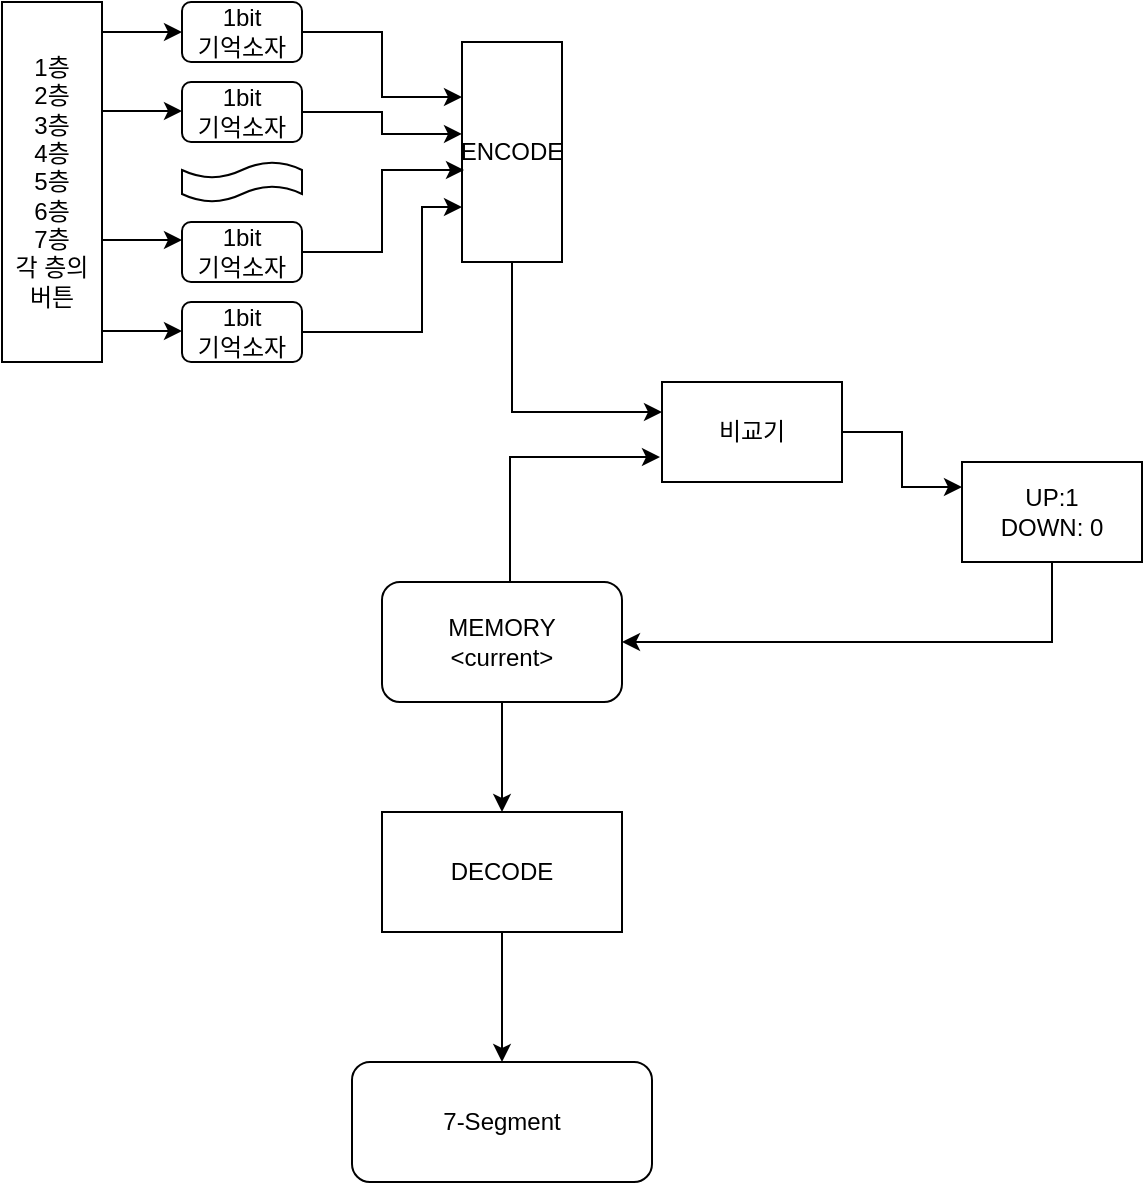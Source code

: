 <mxfile version="14.7.6" type="github">
  <diagram id="Hf4F8EhudIx9GHcKuJyu" name="Page-1">
    <mxGraphModel dx="2249" dy="762" grid="1" gridSize="10" guides="1" tooltips="1" connect="1" arrows="1" fold="1" page="1" pageScale="1" pageWidth="827" pageHeight="1169" math="0" shadow="0">
      <root>
        <mxCell id="0" />
        <mxCell id="1" parent="0" />
        <mxCell id="U3d2GX4V-Grrhq8g660X-55" style="edgeStyle=orthogonalEdgeStyle;rounded=0;orthogonalLoop=1;jettySize=auto;html=1;exitX=0.75;exitY=0;exitDx=0;exitDy=0;entryX=0;entryY=0.75;entryDx=0;entryDy=0;" edge="1" parent="1">
          <mxGeometry relative="1" as="geometry">
            <mxPoint x="123" y="310" as="sourcePoint" />
            <mxPoint x="199" y="247.5" as="targetPoint" />
            <Array as="points">
              <mxPoint x="124" y="248" />
            </Array>
          </mxGeometry>
        </mxCell>
        <mxCell id="U3d2GX4V-Grrhq8g660X-60" style="edgeStyle=orthogonalEdgeStyle;rounded=0;orthogonalLoop=1;jettySize=auto;html=1;exitX=0.5;exitY=1;exitDx=0;exitDy=0;entryX=0.5;entryY=0;entryDx=0;entryDy=0;" edge="1" parent="1" source="U3d2GX4V-Grrhq8g660X-3" target="U3d2GX4V-Grrhq8g660X-16">
          <mxGeometry relative="1" as="geometry" />
        </mxCell>
        <mxCell id="U3d2GX4V-Grrhq8g660X-3" value="MEMORY&lt;br&gt;&amp;lt;current&amp;gt;" style="rounded=1;whiteSpace=wrap;html=1;" vertex="1" parent="1">
          <mxGeometry x="60" y="310" width="120" height="60" as="geometry" />
        </mxCell>
        <mxCell id="U3d2GX4V-Grrhq8g660X-52" style="edgeStyle=orthogonalEdgeStyle;rounded=0;orthogonalLoop=1;jettySize=auto;html=1;exitX=1;exitY=0.5;exitDx=0;exitDy=0;entryX=0;entryY=0.25;entryDx=0;entryDy=0;" edge="1" parent="1" source="U3d2GX4V-Grrhq8g660X-6" target="U3d2GX4V-Grrhq8g660X-51">
          <mxGeometry relative="1" as="geometry" />
        </mxCell>
        <mxCell id="U3d2GX4V-Grrhq8g660X-6" value="비교기" style="rounded=1;whiteSpace=wrap;html=1;arcSize=0;" vertex="1" parent="1">
          <mxGeometry x="200" y="210" width="90" height="50" as="geometry" />
        </mxCell>
        <mxCell id="U3d2GX4V-Grrhq8g660X-11" value="1층&lt;br&gt;2층&lt;br&gt;3층&lt;br&gt;4층&lt;br&gt;5층&lt;br&gt;6층&lt;br&gt;7층&lt;br&gt;각 층의 버튼" style="rounded=1;whiteSpace=wrap;html=1;arcSize=0;" vertex="1" parent="1">
          <mxGeometry x="-130" y="20" width="50" height="180" as="geometry" />
        </mxCell>
        <mxCell id="U3d2GX4V-Grrhq8g660X-48" style="edgeStyle=orthogonalEdgeStyle;rounded=0;orthogonalLoop=1;jettySize=auto;html=1;exitX=0.5;exitY=1;exitDx=0;exitDy=0;" edge="1" parent="1" source="U3d2GX4V-Grrhq8g660X-13">
          <mxGeometry relative="1" as="geometry">
            <mxPoint x="200" y="225" as="targetPoint" />
            <Array as="points">
              <mxPoint x="125" y="225" />
            </Array>
          </mxGeometry>
        </mxCell>
        <mxCell id="U3d2GX4V-Grrhq8g660X-13" value="ENCODE" style="rounded=1;whiteSpace=wrap;html=1;arcSize=0;" vertex="1" parent="1">
          <mxGeometry x="100" y="40" width="50" height="110" as="geometry" />
        </mxCell>
        <mxCell id="U3d2GX4V-Grrhq8g660X-14" value="7-Segment" style="rounded=1;whiteSpace=wrap;html=1;" vertex="1" parent="1">
          <mxGeometry x="45" y="550" width="150" height="60" as="geometry" />
        </mxCell>
        <mxCell id="U3d2GX4V-Grrhq8g660X-58" style="edgeStyle=orthogonalEdgeStyle;rounded=0;orthogonalLoop=1;jettySize=auto;html=1;exitX=0.5;exitY=1;exitDx=0;exitDy=0;entryX=0.5;entryY=0;entryDx=0;entryDy=0;" edge="1" parent="1" source="U3d2GX4V-Grrhq8g660X-16" target="U3d2GX4V-Grrhq8g660X-14">
          <mxGeometry relative="1" as="geometry" />
        </mxCell>
        <mxCell id="U3d2GX4V-Grrhq8g660X-16" value="DECODE" style="rounded=1;whiteSpace=wrap;html=1;arcSize=0;" vertex="1" parent="1">
          <mxGeometry x="60" y="425" width="120" height="60" as="geometry" />
        </mxCell>
        <mxCell id="U3d2GX4V-Grrhq8g660X-41" style="edgeStyle=orthogonalEdgeStyle;rounded=0;orthogonalLoop=1;jettySize=auto;html=1;exitX=1;exitY=0.5;exitDx=0;exitDy=0;entryX=0;entryY=0.25;entryDx=0;entryDy=0;" edge="1" parent="1" source="U3d2GX4V-Grrhq8g660X-18" target="U3d2GX4V-Grrhq8g660X-13">
          <mxGeometry relative="1" as="geometry" />
        </mxCell>
        <mxCell id="U3d2GX4V-Grrhq8g660X-18" value="1bit&lt;br&gt;기억소자" style="rounded=1;whiteSpace=wrap;html=1;" vertex="1" parent="1">
          <mxGeometry x="-40" y="20" width="60" height="30" as="geometry" />
        </mxCell>
        <mxCell id="U3d2GX4V-Grrhq8g660X-21" style="edgeStyle=orthogonalEdgeStyle;rounded=0;orthogonalLoop=1;jettySize=auto;html=1;exitX=1;exitY=0.5;exitDx=0;exitDy=0;entryX=0.02;entryY=0.582;entryDx=0;entryDy=0;entryPerimeter=0;" edge="1" parent="1" source="U3d2GX4V-Grrhq8g660X-22" target="U3d2GX4V-Grrhq8g660X-13">
          <mxGeometry relative="1" as="geometry" />
        </mxCell>
        <mxCell id="U3d2GX4V-Grrhq8g660X-22" value="1bit&lt;br&gt;기억소자" style="rounded=1;whiteSpace=wrap;html=1;" vertex="1" parent="1">
          <mxGeometry x="-40" y="130" width="60" height="30" as="geometry" />
        </mxCell>
        <mxCell id="U3d2GX4V-Grrhq8g660X-39" style="edgeStyle=orthogonalEdgeStyle;rounded=0;orthogonalLoop=1;jettySize=auto;html=1;exitX=1;exitY=0.5;exitDx=0;exitDy=0;entryX=0;entryY=0.75;entryDx=0;entryDy=0;" edge="1" parent="1" source="U3d2GX4V-Grrhq8g660X-24" target="U3d2GX4V-Grrhq8g660X-13">
          <mxGeometry relative="1" as="geometry">
            <Array as="points">
              <mxPoint x="80" y="185" />
              <mxPoint x="80" y="123" />
            </Array>
          </mxGeometry>
        </mxCell>
        <mxCell id="U3d2GX4V-Grrhq8g660X-24" value="1bit&lt;br&gt;기억소자" style="rounded=1;whiteSpace=wrap;html=1;" vertex="1" parent="1">
          <mxGeometry x="-40" y="170" width="60" height="30" as="geometry" />
        </mxCell>
        <mxCell id="U3d2GX4V-Grrhq8g660X-30" value="" style="shape=tape;whiteSpace=wrap;html=1;" vertex="1" parent="1">
          <mxGeometry x="-40" y="100" width="60" height="20" as="geometry" />
        </mxCell>
        <mxCell id="U3d2GX4V-Grrhq8g660X-40" style="edgeStyle=orthogonalEdgeStyle;rounded=0;orthogonalLoop=1;jettySize=auto;html=1;exitX=1;exitY=0.5;exitDx=0;exitDy=0;entryX=0;entryY=0.418;entryDx=0;entryDy=0;entryPerimeter=0;" edge="1" parent="1" source="U3d2GX4V-Grrhq8g660X-31" target="U3d2GX4V-Grrhq8g660X-13">
          <mxGeometry relative="1" as="geometry" />
        </mxCell>
        <mxCell id="U3d2GX4V-Grrhq8g660X-31" value="1bit&lt;br&gt;기억소자" style="rounded=1;whiteSpace=wrap;html=1;" vertex="1" parent="1">
          <mxGeometry x="-40" y="60" width="60" height="30" as="geometry" />
        </mxCell>
        <mxCell id="U3d2GX4V-Grrhq8g660X-34" style="edgeStyle=orthogonalEdgeStyle;rounded=0;orthogonalLoop=1;jettySize=auto;html=1;entryX=0;entryY=0.5;entryDx=0;entryDy=0;" edge="1" parent="1">
          <mxGeometry relative="1" as="geometry">
            <mxPoint x="-40" y="35" as="targetPoint" />
            <Array as="points">
              <mxPoint x="-80" y="35" />
            </Array>
            <mxPoint x="-80" y="35" as="sourcePoint" />
          </mxGeometry>
        </mxCell>
        <mxCell id="U3d2GX4V-Grrhq8g660X-35" style="edgeStyle=orthogonalEdgeStyle;rounded=0;orthogonalLoop=1;jettySize=auto;html=1;entryX=0;entryY=0.5;entryDx=0;entryDy=0;" edge="1" parent="1">
          <mxGeometry relative="1" as="geometry">
            <mxPoint x="-40" y="139" as="targetPoint" />
            <Array as="points">
              <mxPoint x="-80" y="139" />
            </Array>
            <mxPoint x="-80" y="139" as="sourcePoint" />
          </mxGeometry>
        </mxCell>
        <mxCell id="U3d2GX4V-Grrhq8g660X-36" style="edgeStyle=orthogonalEdgeStyle;rounded=0;orthogonalLoop=1;jettySize=auto;html=1;entryX=0;entryY=0.5;entryDx=0;entryDy=0;" edge="1" parent="1">
          <mxGeometry relative="1" as="geometry">
            <mxPoint x="-40" y="74.5" as="targetPoint" />
            <Array as="points">
              <mxPoint x="-80" y="74.5" />
            </Array>
            <mxPoint x="-80" y="74.5" as="sourcePoint" />
          </mxGeometry>
        </mxCell>
        <mxCell id="U3d2GX4V-Grrhq8g660X-37" style="edgeStyle=orthogonalEdgeStyle;rounded=0;orthogonalLoop=1;jettySize=auto;html=1;entryX=0;entryY=0.5;entryDx=0;entryDy=0;" edge="1" parent="1">
          <mxGeometry relative="1" as="geometry">
            <mxPoint x="-40" y="184.5" as="targetPoint" />
            <Array as="points">
              <mxPoint x="-80" y="184.5" />
            </Array>
            <mxPoint x="-80" y="184.5" as="sourcePoint" />
          </mxGeometry>
        </mxCell>
        <mxCell id="U3d2GX4V-Grrhq8g660X-56" style="edgeStyle=orthogonalEdgeStyle;rounded=0;orthogonalLoop=1;jettySize=auto;html=1;exitX=0.5;exitY=1;exitDx=0;exitDy=0;entryX=1;entryY=0.5;entryDx=0;entryDy=0;" edge="1" parent="1" source="U3d2GX4V-Grrhq8g660X-51" target="U3d2GX4V-Grrhq8g660X-3">
          <mxGeometry relative="1" as="geometry" />
        </mxCell>
        <mxCell id="U3d2GX4V-Grrhq8g660X-51" value="UP:1&lt;br&gt;DOWN: 0" style="rounded=1;whiteSpace=wrap;html=1;arcSize=0;" vertex="1" parent="1">
          <mxGeometry x="350" y="250" width="90" height="50" as="geometry" />
        </mxCell>
      </root>
    </mxGraphModel>
  </diagram>
</mxfile>
